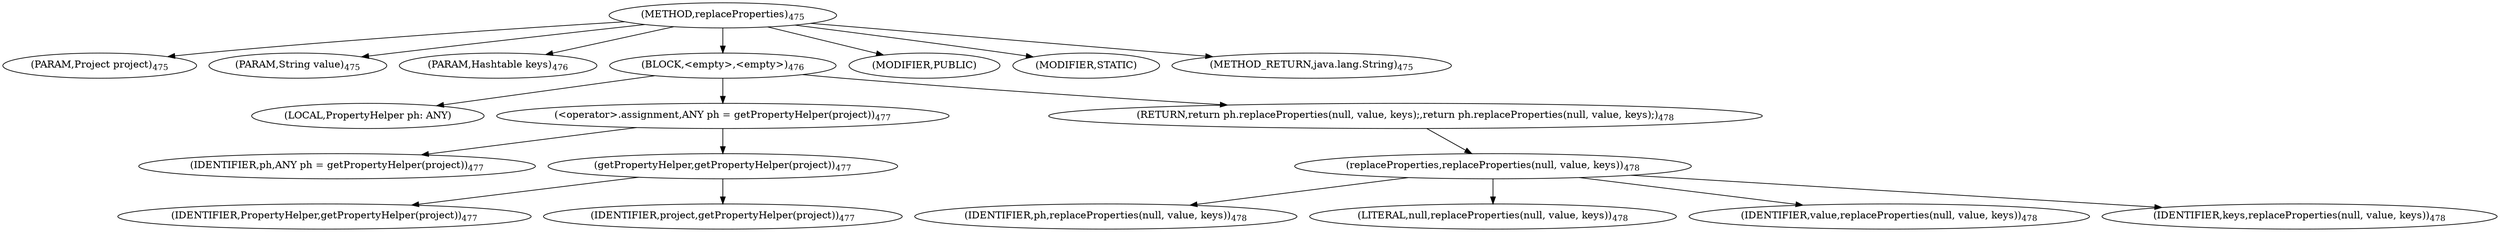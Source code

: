 digraph "replaceProperties" {  
"525" [label = <(METHOD,replaceProperties)<SUB>475</SUB>> ]
"526" [label = <(PARAM,Project project)<SUB>475</SUB>> ]
"527" [label = <(PARAM,String value)<SUB>475</SUB>> ]
"528" [label = <(PARAM,Hashtable keys)<SUB>476</SUB>> ]
"529" [label = <(BLOCK,&lt;empty&gt;,&lt;empty&gt;)<SUB>476</SUB>> ]
"530" [label = <(LOCAL,PropertyHelper ph: ANY)> ]
"531" [label = <(&lt;operator&gt;.assignment,ANY ph = getPropertyHelper(project))<SUB>477</SUB>> ]
"532" [label = <(IDENTIFIER,ph,ANY ph = getPropertyHelper(project))<SUB>477</SUB>> ]
"533" [label = <(getPropertyHelper,getPropertyHelper(project))<SUB>477</SUB>> ]
"534" [label = <(IDENTIFIER,PropertyHelper,getPropertyHelper(project))<SUB>477</SUB>> ]
"535" [label = <(IDENTIFIER,project,getPropertyHelper(project))<SUB>477</SUB>> ]
"536" [label = <(RETURN,return ph.replaceProperties(null, value, keys);,return ph.replaceProperties(null, value, keys);)<SUB>478</SUB>> ]
"537" [label = <(replaceProperties,replaceProperties(null, value, keys))<SUB>478</SUB>> ]
"538" [label = <(IDENTIFIER,ph,replaceProperties(null, value, keys))<SUB>478</SUB>> ]
"539" [label = <(LITERAL,null,replaceProperties(null, value, keys))<SUB>478</SUB>> ]
"540" [label = <(IDENTIFIER,value,replaceProperties(null, value, keys))<SUB>478</SUB>> ]
"541" [label = <(IDENTIFIER,keys,replaceProperties(null, value, keys))<SUB>478</SUB>> ]
"542" [label = <(MODIFIER,PUBLIC)> ]
"543" [label = <(MODIFIER,STATIC)> ]
"544" [label = <(METHOD_RETURN,java.lang.String)<SUB>475</SUB>> ]
  "525" -> "526" 
  "525" -> "527" 
  "525" -> "528" 
  "525" -> "529" 
  "525" -> "542" 
  "525" -> "543" 
  "525" -> "544" 
  "529" -> "530" 
  "529" -> "531" 
  "529" -> "536" 
  "531" -> "532" 
  "531" -> "533" 
  "533" -> "534" 
  "533" -> "535" 
  "536" -> "537" 
  "537" -> "538" 
  "537" -> "539" 
  "537" -> "540" 
  "537" -> "541" 
}
